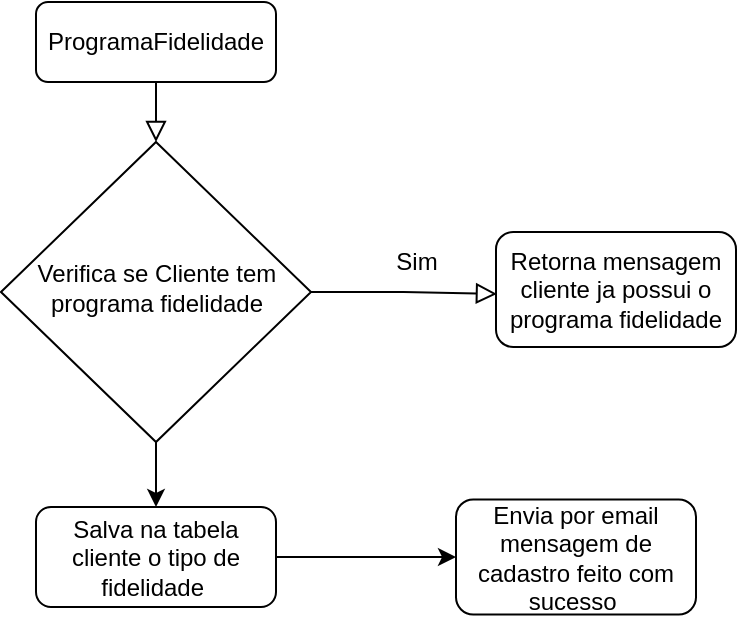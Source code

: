 <mxfile version="24.4.0" type="github">
  <diagram id="C5RBs43oDa-KdzZeNtuy" name="Page-1">
    <mxGraphModel dx="463" dy="583" grid="1" gridSize="10" guides="1" tooltips="1" connect="1" arrows="1" fold="1" page="1" pageScale="1" pageWidth="827" pageHeight="1169" math="0" shadow="0">
      <root>
        <mxCell id="WIyWlLk6GJQsqaUBKTNV-0" />
        <mxCell id="WIyWlLk6GJQsqaUBKTNV-1" parent="WIyWlLk6GJQsqaUBKTNV-0" />
        <mxCell id="mlGtQh59MupS8Vz3Rkjs-22" value="" style="rounded=0;html=1;jettySize=auto;orthogonalLoop=1;fontSize=11;endArrow=block;endFill=0;endSize=8;strokeWidth=1;shadow=0;labelBackgroundColor=none;edgeStyle=orthogonalEdgeStyle;" edge="1" parent="WIyWlLk6GJQsqaUBKTNV-1" source="mlGtQh59MupS8Vz3Rkjs-24" target="mlGtQh59MupS8Vz3Rkjs-26">
          <mxGeometry relative="1" as="geometry" />
        </mxCell>
        <mxCell id="mlGtQh59MupS8Vz3Rkjs-24" value="ProgramaFidelidade" style="rounded=1;whiteSpace=wrap;html=1;fontSize=12;glass=0;strokeWidth=1;shadow=0;" vertex="1" parent="WIyWlLk6GJQsqaUBKTNV-1">
          <mxGeometry x="1000" y="100" width="120" height="40" as="geometry" />
        </mxCell>
        <mxCell id="mlGtQh59MupS8Vz3Rkjs-25" value="" style="edgeStyle=orthogonalEdgeStyle;rounded=0;html=1;jettySize=auto;orthogonalLoop=1;fontSize=11;endArrow=block;endFill=0;endSize=8;strokeWidth=1;shadow=0;labelBackgroundColor=none;entryX=0.004;entryY=0.538;entryDx=0;entryDy=0;entryPerimeter=0;" edge="1" parent="WIyWlLk6GJQsqaUBKTNV-1" source="mlGtQh59MupS8Vz3Rkjs-26" target="mlGtQh59MupS8Vz3Rkjs-30">
          <mxGeometry y="10" relative="1" as="geometry">
            <mxPoint as="offset" />
            <mxPoint x="1238" y="245" as="targetPoint" />
          </mxGeometry>
        </mxCell>
        <mxCell id="mlGtQh59MupS8Vz3Rkjs-33" style="edgeStyle=orthogonalEdgeStyle;rounded=0;orthogonalLoop=1;jettySize=auto;html=1;" edge="1" parent="WIyWlLk6GJQsqaUBKTNV-1" source="mlGtQh59MupS8Vz3Rkjs-26" target="mlGtQh59MupS8Vz3Rkjs-28">
          <mxGeometry relative="1" as="geometry" />
        </mxCell>
        <mxCell id="mlGtQh59MupS8Vz3Rkjs-26" value="Verifica se Cliente tem programa fidelidade" style="rhombus;whiteSpace=wrap;html=1;shadow=0;fontFamily=Helvetica;fontSize=12;align=center;strokeWidth=1;spacing=6;spacingTop=-4;" vertex="1" parent="WIyWlLk6GJQsqaUBKTNV-1">
          <mxGeometry x="982.5" y="170" width="155" height="150" as="geometry" />
        </mxCell>
        <mxCell id="mlGtQh59MupS8Vz3Rkjs-28" value="Salva na tabela cliente o tipo de fidelidade&amp;nbsp;" style="rounded=1;whiteSpace=wrap;html=1;fontSize=12;glass=0;strokeWidth=1;shadow=0;" vertex="1" parent="WIyWlLk6GJQsqaUBKTNV-1">
          <mxGeometry x="1000" y="352.5" width="120" height="50" as="geometry" />
        </mxCell>
        <mxCell id="mlGtQh59MupS8Vz3Rkjs-29" value="Sim" style="text;html=1;align=center;verticalAlign=middle;resizable=0;points=[];autosize=1;strokeColor=none;fillColor=none;" vertex="1" parent="WIyWlLk6GJQsqaUBKTNV-1">
          <mxGeometry x="1170" y="215" width="40" height="30" as="geometry" />
        </mxCell>
        <mxCell id="mlGtQh59MupS8Vz3Rkjs-30" value="Retorna mensagem cliente ja possui o programa fidelidade" style="rounded=1;whiteSpace=wrap;html=1;fontSize=12;glass=0;strokeWidth=1;shadow=0;" vertex="1" parent="WIyWlLk6GJQsqaUBKTNV-1">
          <mxGeometry x="1230" y="215" width="120" height="57.5" as="geometry" />
        </mxCell>
        <mxCell id="mlGtQh59MupS8Vz3Rkjs-31" value="" style="endArrow=classic;html=1;rounded=0;exitX=1;exitY=0.5;exitDx=0;exitDy=0;entryX=0;entryY=0.5;entryDx=0;entryDy=0;" edge="1" parent="WIyWlLk6GJQsqaUBKTNV-1" source="mlGtQh59MupS8Vz3Rkjs-28" target="mlGtQh59MupS8Vz3Rkjs-32">
          <mxGeometry width="50" height="50" relative="1" as="geometry">
            <mxPoint x="1160" y="430" as="sourcePoint" />
            <mxPoint x="1210" y="380" as="targetPoint" />
          </mxGeometry>
        </mxCell>
        <mxCell id="mlGtQh59MupS8Vz3Rkjs-32" value="Envia por email mensagem de cadastro feito com sucesso&amp;nbsp;" style="rounded=1;whiteSpace=wrap;html=1;fontSize=12;glass=0;strokeWidth=1;shadow=0;" vertex="1" parent="WIyWlLk6GJQsqaUBKTNV-1">
          <mxGeometry x="1210" y="348.75" width="120" height="57.5" as="geometry" />
        </mxCell>
      </root>
    </mxGraphModel>
  </diagram>
</mxfile>
